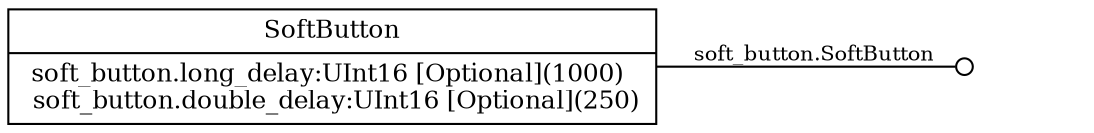 //To create PNG: dot -Tpng led.dot > led.png

digraph g {

	graph [ rankdir = "LR"];
	
	node [ fontsize = "12" shape = "point"];
	edge [];
	
	// Definition of the group
	"Component" [
	label = "<f0> SoftButton | <f1> soft_button.long_delay:UInt16 [Optional](1000) \n soft_button.double_delay:UInt16 [Optional](250)"
	shape = "record"
	];

	// Definition of one port
	"PP1" [label = "" shape = "plaintext"];
	"Component" -> "PP1" [label = "soft_button.SoftButton" fontsize = "10" arrowhead = "odot"];

}
